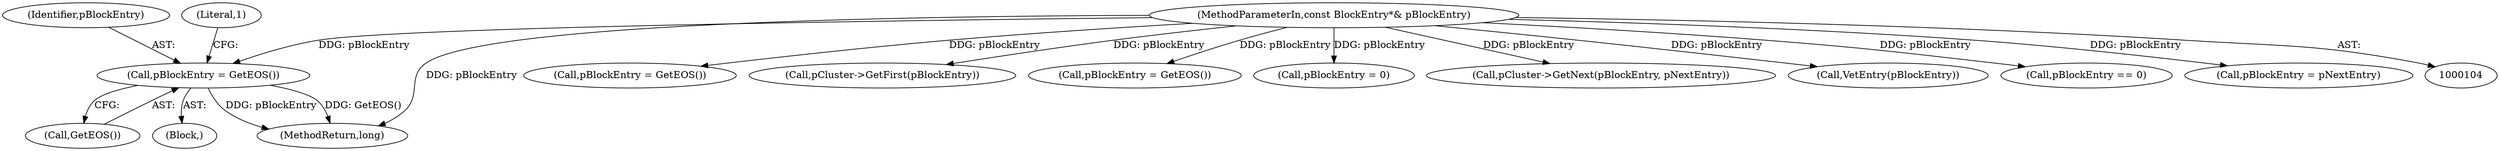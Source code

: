 digraph "0_Android_cc274e2abe8b2a6698a5c47d8aa4bb45f1f9538d_17@pointer" {
"1000133" [label="(Call,pBlockEntry = GetEOS())"];
"1000105" [label="(MethodParameterIn,const BlockEntry*& pBlockEntry)"];
"1000133" [label="(Call,pBlockEntry = GetEOS())"];
"1000135" [label="(Call,GetEOS())"];
"1000217" [label="(Call,pBlockEntry = GetEOS())"];
"1000134" [label="(Identifier,pBlockEntry)"];
"1000146" [label="(Call,pCluster->GetFirst(pBlockEntry))"];
"1000122" [label="(Call,pBlockEntry = GetEOS())"];
"1000138" [label="(Call,pBlockEntry = 0)"];
"1000105" [label="(MethodParameterIn,const BlockEntry*& pBlockEntry)"];
"1000189" [label="(Call,pCluster->GetNext(pBlockEntry, pNextEntry))"];
"1000182" [label="(Call,VetEntry(pBlockEntry))"];
"1000132" [label="(Block,)"];
"1000155" [label="(Call,pBlockEntry == 0)"];
"1000222" [label="(MethodReturn,long)"];
"1000137" [label="(Literal,1)"];
"1000203" [label="(Call,pBlockEntry = pNextEntry)"];
"1000133" -> "1000132"  [label="AST: "];
"1000133" -> "1000135"  [label="CFG: "];
"1000134" -> "1000133"  [label="AST: "];
"1000135" -> "1000133"  [label="AST: "];
"1000137" -> "1000133"  [label="CFG: "];
"1000133" -> "1000222"  [label="DDG: pBlockEntry"];
"1000133" -> "1000222"  [label="DDG: GetEOS()"];
"1000105" -> "1000133"  [label="DDG: pBlockEntry"];
"1000105" -> "1000104"  [label="AST: "];
"1000105" -> "1000222"  [label="DDG: pBlockEntry"];
"1000105" -> "1000122"  [label="DDG: pBlockEntry"];
"1000105" -> "1000138"  [label="DDG: pBlockEntry"];
"1000105" -> "1000146"  [label="DDG: pBlockEntry"];
"1000105" -> "1000155"  [label="DDG: pBlockEntry"];
"1000105" -> "1000182"  [label="DDG: pBlockEntry"];
"1000105" -> "1000189"  [label="DDG: pBlockEntry"];
"1000105" -> "1000203"  [label="DDG: pBlockEntry"];
"1000105" -> "1000217"  [label="DDG: pBlockEntry"];
}
